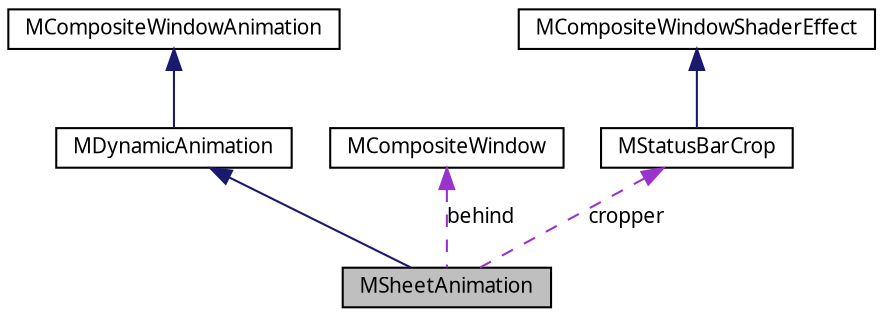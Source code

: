 digraph G
{
  edge [fontname="FreeSans.ttf",fontsize="10",labelfontname="FreeSans.ttf",labelfontsize="10"];
  node [fontname="FreeSans.ttf",fontsize="10",shape=record];
  Node1 [label="MSheetAnimation",height=0.2,width=0.4,color="black", fillcolor="grey75", style="filled" fontcolor="black"];
  Node2 -> Node1 [dir=back,color="midnightblue",fontsize="10",style="solid",fontname="FreeSans.ttf"];
  Node2 [label="MDynamicAnimation",height=0.2,width=0.4,color="black", fillcolor="white", style="filled",URL="$class_m_dynamic_animation.html"];
  Node3 -> Node2 [dir=back,color="midnightblue",fontsize="10",style="solid",fontname="FreeSans.ttf"];
  Node3 [label="MCompositeWindowAnimation",height=0.2,width=0.4,color="black", fillcolor="white", style="filled",URL="$class_m_composite_window_animation.html",tooltip="MCompositeWindowAnimation class which provides full control of position transformation and opacity an..."];
  Node4 -> Node1 [dir=back,color="darkorchid3",fontsize="10",style="dashed",label="behind",fontname="FreeSans.ttf"];
  Node4 [label="MCompositeWindow",height=0.2,width=0.4,color="black", fillcolor="white", style="filled",URL="$class_m_composite_window.html"];
  Node5 -> Node1 [dir=back,color="darkorchid3",fontsize="10",style="dashed",label="cropper",fontname="FreeSans.ttf"];
  Node5 [label="MStatusBarCrop",height=0.2,width=0.4,color="black", fillcolor="white", style="filled",URL="$class_m_status_bar_crop.html"];
  Node6 -> Node5 [dir=back,color="midnightblue",fontsize="10",style="solid",fontname="FreeSans.ttf"];
  Node6 [label="MCompositeWindowShaderEffect",height=0.2,width=0.4,color="black", fillcolor="white", style="filled",URL="$class_m_composite_window_shader_effect.html",tooltip="MCompositeWindowShaderEffect is the base class for shader effects on windows."];
}
